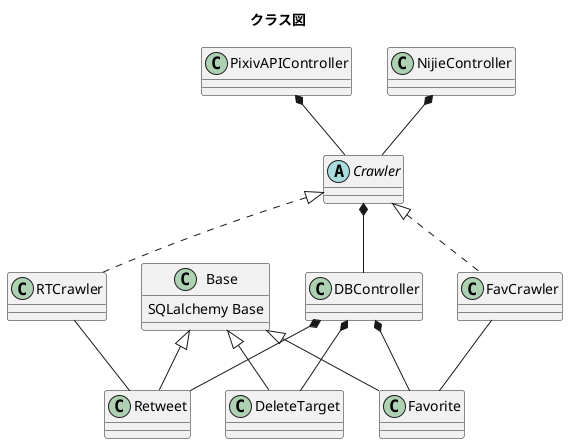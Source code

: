 @startuml
title クラス図

' クローラークラス
abstract class Crawler
class FavCrawler
class RTCrawler
Crawler <|.. FavCrawler
Crawler <|.. RTCrawler

' DBクラス
class DBController 
Crawler *-- DBController

' SQLalchemy関連クラス
class Base{
    SQLalchemy Base
}
class Favorite
class Retweet
class DeleteTarget
Base <|-- Favorite
Base <|-- Retweet
Base <|-- DeleteTarget

' pixivクラス
class PixivAPIController

' nijieクラス
class NijieController

' 関連追加
DBController *-- Favorite
DBController *-- Retweet
DBController *-- DeleteTarget
FavCrawler -- Favorite
RTCrawler -- Retweet
PixivAPIController *-- Crawler
NijieController *-- Crawler

@enduml